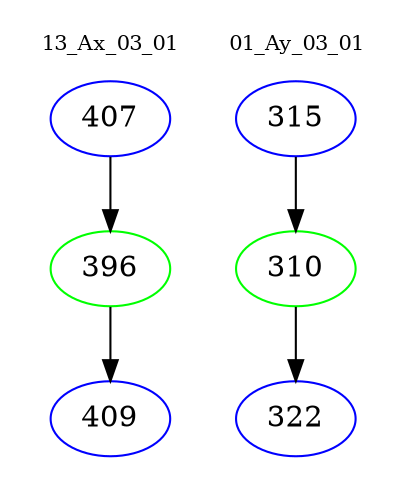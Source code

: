 digraph{
subgraph cluster_0 {
color = white
label = "13_Ax_03_01";
fontsize=10;
T0_407 [label="407", color="blue"]
T0_407 -> T0_396 [color="black"]
T0_396 [label="396", color="green"]
T0_396 -> T0_409 [color="black"]
T0_409 [label="409", color="blue"]
}
subgraph cluster_1 {
color = white
label = "01_Ay_03_01";
fontsize=10;
T1_315 [label="315", color="blue"]
T1_315 -> T1_310 [color="black"]
T1_310 [label="310", color="green"]
T1_310 -> T1_322 [color="black"]
T1_322 [label="322", color="blue"]
}
}
